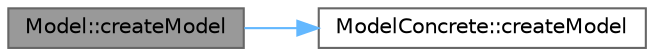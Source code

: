 digraph "Model::createModel"
{
 // LATEX_PDF_SIZE
  bgcolor="transparent";
  edge [fontname=Helvetica,fontsize=10,labelfontname=Helvetica,labelfontsize=10];
  node [fontname=Helvetica,fontsize=10,shape=box,height=0.2,width=0.4];
  rankdir="LR";
  Node1 [label="Model::createModel",height=0.2,width=0.4,color="gray40", fillcolor="grey60", style="filled", fontcolor="black",tooltip="createModel: Model Factory"];
  Node1 -> Node2 [color="steelblue1",style="solid"];
  Node2 [label="ModelConcrete::createModel",height=0.2,width=0.4,color="grey40", fillcolor="white", style="filled",URL="$class_model_concrete.html#a6c9fe6f1ded9e876c4548d915183f385",tooltip="createModel: Model Factory"];
}
